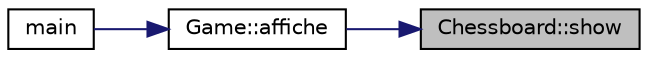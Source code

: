 digraph "Chessboard::show"
{
 // LATEX_PDF_SIZE
  edge [fontname="Helvetica",fontsize="10",labelfontname="Helvetica",labelfontsize="10"];
  node [fontname="Helvetica",fontsize="10",shape=record];
  rankdir="RL";
  Node1 [label="Chessboard::show",height=0.2,width=0.4,color="black", fillcolor="grey75", style="filled", fontcolor="black",tooltip="affiche l'échiquier dans le terminal"];
  Node1 -> Node2 [dir="back",color="midnightblue",fontsize="10",style="solid",fontname="Helvetica"];
  Node2 [label="Game::affiche",height=0.2,width=0.4,color="black", fillcolor="white", style="filled",URL="$d9/d68/classGame.html#a0d421bbb8ab615c9d7a3b13ffcda161f",tooltip="affiche l'échiquier grâce à la méthode affiche() de la classe Echiquier affiche la couleur devant jou..."];
  Node2 -> Node3 [dir="back",color="midnightblue",fontsize="10",style="solid",fontname="Helvetica"];
  Node3 [label="main",height=0.2,width=0.4,color="black", fillcolor="white", style="filled",URL="$dd/d66/echecs_8cpp.html#ae66f6b31b5ad750f1fe042a706a4e3d4",tooltip=" "];
}
